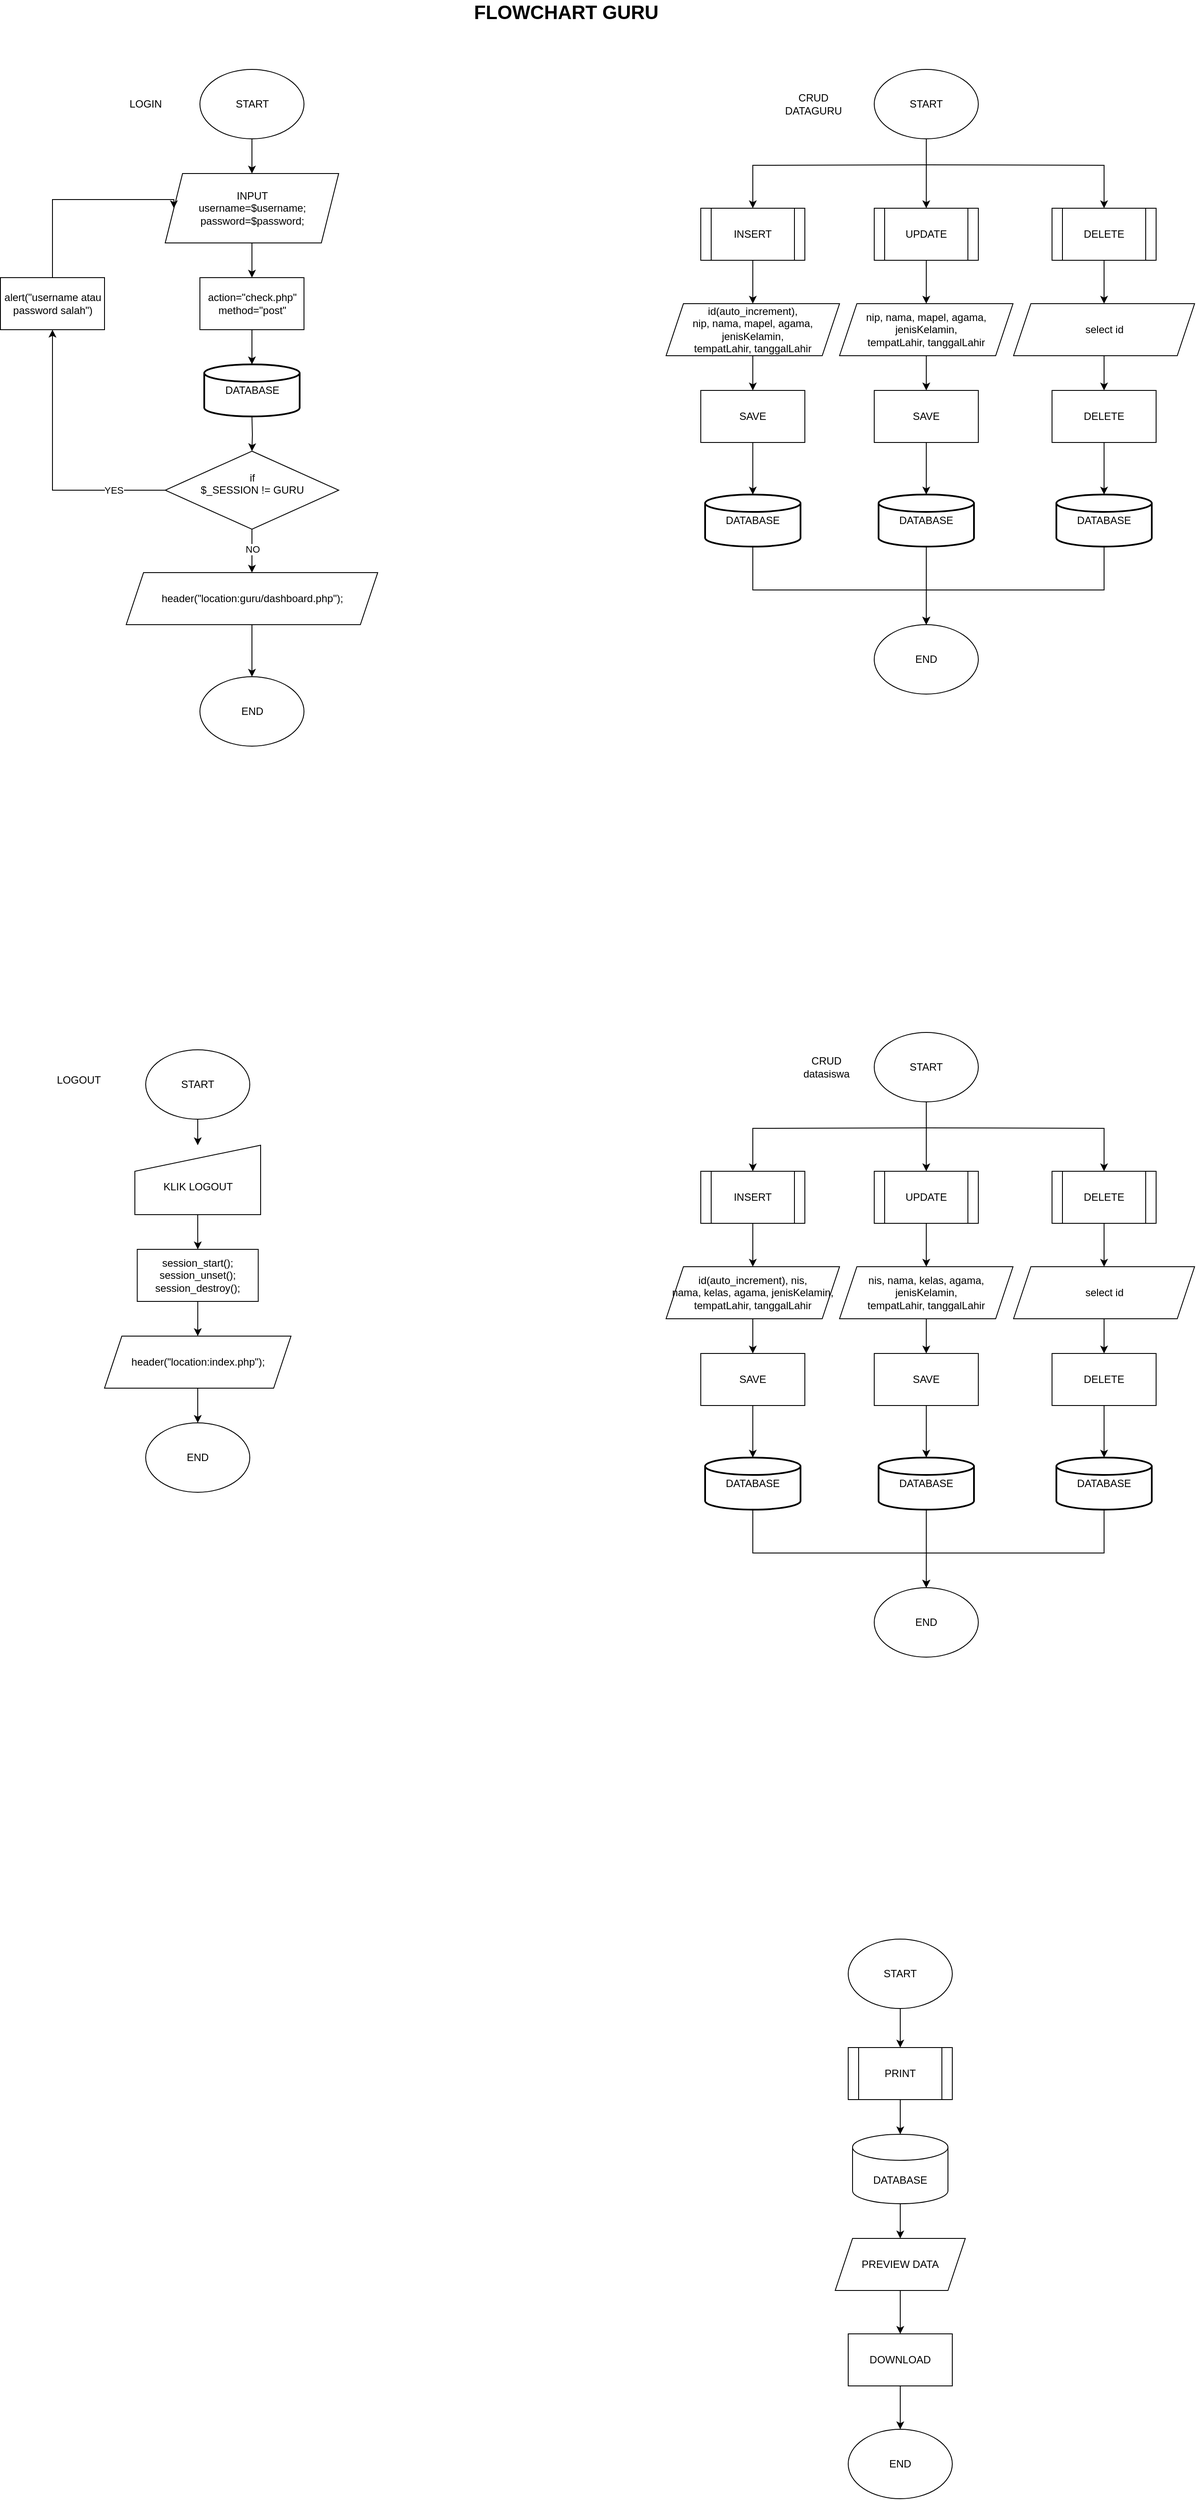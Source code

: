 <mxfile version="23.1.5" type="device">
  <diagram name="Halaman-1" id="jhKiT7shNILK_LdnaV0b">
    <mxGraphModel dx="1434" dy="836" grid="1" gridSize="10" guides="1" tooltips="1" connect="1" arrows="1" fold="1" page="1" pageScale="1" pageWidth="850" pageHeight="1100" math="0" shadow="0">
      <root>
        <mxCell id="0" />
        <mxCell id="1" parent="0" />
        <mxCell id="7dY4i0Wr1PNaSXAL7cvl-2" style="edgeStyle=orthogonalEdgeStyle;rounded=0;orthogonalLoop=1;jettySize=auto;html=1;exitX=0.5;exitY=1;exitDx=0;exitDy=0;" parent="1" source="7dY4i0Wr1PNaSXAL7cvl-3" target="7dY4i0Wr1PNaSXAL7cvl-5" edge="1">
          <mxGeometry relative="1" as="geometry" />
        </mxCell>
        <mxCell id="7dY4i0Wr1PNaSXAL7cvl-3" value="START" style="ellipse;whiteSpace=wrap;html=1;" parent="1" vertex="1">
          <mxGeometry x="432.5" y="120" width="120" height="80" as="geometry" />
        </mxCell>
        <mxCell id="7dY4i0Wr1PNaSXAL7cvl-4" style="edgeStyle=orthogonalEdgeStyle;rounded=0;orthogonalLoop=1;jettySize=auto;html=1;" parent="1" source="7dY4i0Wr1PNaSXAL7cvl-5" target="7dY4i0Wr1PNaSXAL7cvl-8" edge="1">
          <mxGeometry relative="1" as="geometry" />
        </mxCell>
        <mxCell id="7dY4i0Wr1PNaSXAL7cvl-5" value="INPUT &lt;br&gt;username=$username;&lt;br&gt;password=$password;" style="shape=parallelogram;perimeter=parallelogramPerimeter;whiteSpace=wrap;html=1;fixedSize=1;" parent="1" vertex="1">
          <mxGeometry x="392.5" y="240" width="200" height="80" as="geometry" />
        </mxCell>
        <mxCell id="7dY4i0Wr1PNaSXAL7cvl-6" style="edgeStyle=orthogonalEdgeStyle;rounded=0;orthogonalLoop=1;jettySize=auto;html=1;" parent="1" target="7dY4i0Wr1PNaSXAL7cvl-13" edge="1">
          <mxGeometry relative="1" as="geometry">
            <mxPoint x="492.5" y="520" as="sourcePoint" />
          </mxGeometry>
        </mxCell>
        <mxCell id="7dY4i0Wr1PNaSXAL7cvl-7" style="edgeStyle=orthogonalEdgeStyle;rounded=0;orthogonalLoop=1;jettySize=auto;html=1;" parent="1" source="7dY4i0Wr1PNaSXAL7cvl-8" target="7dY4i0Wr1PNaSXAL7cvl-49" edge="1">
          <mxGeometry relative="1" as="geometry" />
        </mxCell>
        <mxCell id="7dY4i0Wr1PNaSXAL7cvl-8" value="action=&quot;check.php&quot; method=&quot;post&quot;" style="rounded=0;whiteSpace=wrap;html=1;" parent="1" vertex="1">
          <mxGeometry x="432.5" y="360" width="120" height="60" as="geometry" />
        </mxCell>
        <mxCell id="7dY4i0Wr1PNaSXAL7cvl-9" style="edgeStyle=orthogonalEdgeStyle;rounded=0;orthogonalLoop=1;jettySize=auto;html=1;" parent="1" source="7dY4i0Wr1PNaSXAL7cvl-13" target="7dY4i0Wr1PNaSXAL7cvl-15" edge="1">
          <mxGeometry relative="1" as="geometry">
            <mxPoint x="262.5" y="600" as="targetPoint" />
          </mxGeometry>
        </mxCell>
        <mxCell id="7dY4i0Wr1PNaSXAL7cvl-10" value="YES" style="edgeLabel;html=1;align=center;verticalAlign=middle;resizable=0;points=[];" parent="7dY4i0Wr1PNaSXAL7cvl-9" vertex="1" connectable="0">
          <mxGeometry x="0.023" y="-2" relative="1" as="geometry">
            <mxPoint x="68" y="31" as="offset" />
          </mxGeometry>
        </mxCell>
        <mxCell id="7dY4i0Wr1PNaSXAL7cvl-11" style="edgeStyle=orthogonalEdgeStyle;rounded=0;orthogonalLoop=1;jettySize=auto;html=1;" parent="1" source="7dY4i0Wr1PNaSXAL7cvl-13" target="7dY4i0Wr1PNaSXAL7cvl-17" edge="1">
          <mxGeometry relative="1" as="geometry" />
        </mxCell>
        <mxCell id="7dY4i0Wr1PNaSXAL7cvl-12" value="NO" style="edgeLabel;html=1;align=center;verticalAlign=middle;resizable=0;points=[];" parent="7dY4i0Wr1PNaSXAL7cvl-11" vertex="1" connectable="0">
          <mxGeometry x="-0.4" y="2" relative="1" as="geometry">
            <mxPoint x="-2" y="8" as="offset" />
          </mxGeometry>
        </mxCell>
        <mxCell id="7dY4i0Wr1PNaSXAL7cvl-13" value="if &lt;br&gt;$_SESSION != GURU&lt;div&gt;&lt;br&gt;&lt;/div&gt;" style="rhombus;whiteSpace=wrap;html=1;" parent="1" vertex="1">
          <mxGeometry x="392.5" y="560" width="200" height="90" as="geometry" />
        </mxCell>
        <mxCell id="7dY4i0Wr1PNaSXAL7cvl-14" style="edgeStyle=orthogonalEdgeStyle;rounded=0;orthogonalLoop=1;jettySize=auto;html=1;entryX=0;entryY=0.5;entryDx=0;entryDy=0;exitX=0.5;exitY=0;exitDx=0;exitDy=0;" parent="1" source="7dY4i0Wr1PNaSXAL7cvl-15" target="7dY4i0Wr1PNaSXAL7cvl-5" edge="1">
          <mxGeometry relative="1" as="geometry">
            <Array as="points">
              <mxPoint x="262.5" y="270" />
            </Array>
          </mxGeometry>
        </mxCell>
        <mxCell id="7dY4i0Wr1PNaSXAL7cvl-15" value="alert(&quot;username atau password salah&quot;)" style="rounded=0;whiteSpace=wrap;html=1;" parent="1" vertex="1">
          <mxGeometry x="202.5" y="360" width="120" height="60" as="geometry" />
        </mxCell>
        <mxCell id="7dY4i0Wr1PNaSXAL7cvl-16" style="edgeStyle=orthogonalEdgeStyle;rounded=0;orthogonalLoop=1;jettySize=auto;html=1;" parent="1" source="7dY4i0Wr1PNaSXAL7cvl-17" target="7dY4i0Wr1PNaSXAL7cvl-18" edge="1">
          <mxGeometry relative="1" as="geometry" />
        </mxCell>
        <mxCell id="7dY4i0Wr1PNaSXAL7cvl-17" value="header(&quot;location:guru/dashboard.php&quot;);" style="shape=parallelogram;perimeter=parallelogramPerimeter;whiteSpace=wrap;html=1;fixedSize=1;" parent="1" vertex="1">
          <mxGeometry x="347.5" y="700" width="290" height="60" as="geometry" />
        </mxCell>
        <mxCell id="7dY4i0Wr1PNaSXAL7cvl-18" value="END" style="ellipse;whiteSpace=wrap;html=1;" parent="1" vertex="1">
          <mxGeometry x="432.5" y="820" width="120" height="80" as="geometry" />
        </mxCell>
        <mxCell id="7dY4i0Wr1PNaSXAL7cvl-19" style="edgeStyle=orthogonalEdgeStyle;rounded=0;orthogonalLoop=1;jettySize=auto;html=1;" parent="1" source="7dY4i0Wr1PNaSXAL7cvl-22" target="7dY4i0Wr1PNaSXAL7cvl-24" edge="1">
          <mxGeometry relative="1" as="geometry" />
        </mxCell>
        <mxCell id="7dY4i0Wr1PNaSXAL7cvl-20" style="edgeStyle=orthogonalEdgeStyle;rounded=0;orthogonalLoop=1;jettySize=auto;html=1;" parent="1" target="7dY4i0Wr1PNaSXAL7cvl-26" edge="1">
          <mxGeometry relative="1" as="geometry">
            <mxPoint x="1270" y="230" as="sourcePoint" />
          </mxGeometry>
        </mxCell>
        <mxCell id="7dY4i0Wr1PNaSXAL7cvl-21" style="edgeStyle=orthogonalEdgeStyle;rounded=0;orthogonalLoop=1;jettySize=auto;html=1;" parent="1" target="7dY4i0Wr1PNaSXAL7cvl-28" edge="1">
          <mxGeometry relative="1" as="geometry">
            <mxPoint x="1270" y="230" as="sourcePoint" />
          </mxGeometry>
        </mxCell>
        <mxCell id="7dY4i0Wr1PNaSXAL7cvl-22" value="START" style="ellipse;whiteSpace=wrap;html=1;" parent="1" vertex="1">
          <mxGeometry x="1210" y="120" width="120" height="80" as="geometry" />
        </mxCell>
        <mxCell id="7dY4i0Wr1PNaSXAL7cvl-23" style="edgeStyle=orthogonalEdgeStyle;rounded=0;orthogonalLoop=1;jettySize=auto;html=1;" parent="1" source="7dY4i0Wr1PNaSXAL7cvl-24" target="7dY4i0Wr1PNaSXAL7cvl-32" edge="1">
          <mxGeometry relative="1" as="geometry" />
        </mxCell>
        <mxCell id="7dY4i0Wr1PNaSXAL7cvl-24" value="UPDATE" style="shape=process;whiteSpace=wrap;html=1;backgroundOutline=1;" parent="1" vertex="1">
          <mxGeometry x="1210" y="280" width="120" height="60" as="geometry" />
        </mxCell>
        <mxCell id="7dY4i0Wr1PNaSXAL7cvl-25" style="edgeStyle=orthogonalEdgeStyle;rounded=0;orthogonalLoop=1;jettySize=auto;html=1;" parent="1" source="7dY4i0Wr1PNaSXAL7cvl-26" target="7dY4i0Wr1PNaSXAL7cvl-30" edge="1">
          <mxGeometry relative="1" as="geometry" />
        </mxCell>
        <mxCell id="7dY4i0Wr1PNaSXAL7cvl-26" value="INSERT" style="shape=process;whiteSpace=wrap;html=1;backgroundOutline=1;" parent="1" vertex="1">
          <mxGeometry x="1010" y="280" width="120" height="60" as="geometry" />
        </mxCell>
        <mxCell id="7dY4i0Wr1PNaSXAL7cvl-27" style="edgeStyle=orthogonalEdgeStyle;rounded=0;orthogonalLoop=1;jettySize=auto;html=1;" parent="1" source="7dY4i0Wr1PNaSXAL7cvl-28" target="7dY4i0Wr1PNaSXAL7cvl-34" edge="1">
          <mxGeometry relative="1" as="geometry" />
        </mxCell>
        <mxCell id="7dY4i0Wr1PNaSXAL7cvl-28" value="DELETE" style="shape=process;whiteSpace=wrap;html=1;backgroundOutline=1;" parent="1" vertex="1">
          <mxGeometry x="1415" y="280" width="120" height="60" as="geometry" />
        </mxCell>
        <mxCell id="7dY4i0Wr1PNaSXAL7cvl-29" style="edgeStyle=orthogonalEdgeStyle;rounded=0;orthogonalLoop=1;jettySize=auto;html=1;exitX=0.5;exitY=1;exitDx=0;exitDy=0;" parent="1" source="7dY4i0Wr1PNaSXAL7cvl-30" target="7dY4i0Wr1PNaSXAL7cvl-37" edge="1">
          <mxGeometry relative="1" as="geometry" />
        </mxCell>
        <mxCell id="7dY4i0Wr1PNaSXAL7cvl-30" value="id(auto_increment),&lt;br&gt;nip, nama, mapel, agama, jenisKelamin,&lt;br&gt;tempatLahir, tanggalLahir" style="shape=parallelogram;perimeter=parallelogramPerimeter;whiteSpace=wrap;html=1;fixedSize=1;" parent="1" vertex="1">
          <mxGeometry x="970" y="390" width="200" height="60" as="geometry" />
        </mxCell>
        <mxCell id="7dY4i0Wr1PNaSXAL7cvl-31" style="edgeStyle=orthogonalEdgeStyle;rounded=0;orthogonalLoop=1;jettySize=auto;html=1;" parent="1" source="7dY4i0Wr1PNaSXAL7cvl-32" target="7dY4i0Wr1PNaSXAL7cvl-39" edge="1">
          <mxGeometry relative="1" as="geometry" />
        </mxCell>
        <mxCell id="7dY4i0Wr1PNaSXAL7cvl-32" value="nip, nama, mapel, agama, jenisKelamin,&lt;br&gt;tempatLahir, tanggalLahir" style="shape=parallelogram;perimeter=parallelogramPerimeter;whiteSpace=wrap;html=1;fixedSize=1;" parent="1" vertex="1">
          <mxGeometry x="1170" y="390" width="200" height="60" as="geometry" />
        </mxCell>
        <mxCell id="7dY4i0Wr1PNaSXAL7cvl-33" style="edgeStyle=orthogonalEdgeStyle;rounded=0;orthogonalLoop=1;jettySize=auto;html=1;" parent="1" source="7dY4i0Wr1PNaSXAL7cvl-34" target="7dY4i0Wr1PNaSXAL7cvl-41" edge="1">
          <mxGeometry relative="1" as="geometry" />
        </mxCell>
        <mxCell id="7dY4i0Wr1PNaSXAL7cvl-34" value="select id" style="shape=parallelogram;perimeter=parallelogramPerimeter;whiteSpace=wrap;html=1;fixedSize=1;" parent="1" vertex="1">
          <mxGeometry x="1370.63" y="390" width="208.75" height="60" as="geometry" />
        </mxCell>
        <mxCell id="7dY4i0Wr1PNaSXAL7cvl-35" value="&lt;font style=&quot;font-size: 22px;&quot;&gt;FLOWCHART GURU&lt;/font&gt;" style="text;html=1;align=center;verticalAlign=middle;whiteSpace=wrap;rounded=0;fontStyle=1" parent="1" vertex="1">
          <mxGeometry x="710" y="40" width="290" height="30" as="geometry" />
        </mxCell>
        <mxCell id="7dY4i0Wr1PNaSXAL7cvl-36" style="edgeStyle=orthogonalEdgeStyle;rounded=0;orthogonalLoop=1;jettySize=auto;html=1;" parent="1" source="7dY4i0Wr1PNaSXAL7cvl-37" target="7dY4i0Wr1PNaSXAL7cvl-43" edge="1">
          <mxGeometry relative="1" as="geometry" />
        </mxCell>
        <mxCell id="7dY4i0Wr1PNaSXAL7cvl-37" value="SAVE" style="rounded=0;whiteSpace=wrap;html=1;" parent="1" vertex="1">
          <mxGeometry x="1010" y="490" width="120" height="60" as="geometry" />
        </mxCell>
        <mxCell id="7dY4i0Wr1PNaSXAL7cvl-38" style="edgeStyle=orthogonalEdgeStyle;rounded=0;orthogonalLoop=1;jettySize=auto;html=1;" parent="1" source="7dY4i0Wr1PNaSXAL7cvl-39" target="7dY4i0Wr1PNaSXAL7cvl-47" edge="1">
          <mxGeometry relative="1" as="geometry">
            <mxPoint x="1270" y="610" as="targetPoint" />
          </mxGeometry>
        </mxCell>
        <mxCell id="7dY4i0Wr1PNaSXAL7cvl-39" value="SAVE" style="rounded=0;whiteSpace=wrap;html=1;" parent="1" vertex="1">
          <mxGeometry x="1210" y="490" width="120" height="60" as="geometry" />
        </mxCell>
        <mxCell id="7dY4i0Wr1PNaSXAL7cvl-40" style="edgeStyle=orthogonalEdgeStyle;rounded=0;orthogonalLoop=1;jettySize=auto;html=1;" parent="1" source="7dY4i0Wr1PNaSXAL7cvl-41" target="7dY4i0Wr1PNaSXAL7cvl-45" edge="1">
          <mxGeometry relative="1" as="geometry" />
        </mxCell>
        <mxCell id="7dY4i0Wr1PNaSXAL7cvl-41" value="DELETE" style="rounded=0;whiteSpace=wrap;html=1;" parent="1" vertex="1">
          <mxGeometry x="1415" y="490" width="120" height="60" as="geometry" />
        </mxCell>
        <mxCell id="7dY4i0Wr1PNaSXAL7cvl-42" style="edgeStyle=orthogonalEdgeStyle;rounded=0;orthogonalLoop=1;jettySize=auto;html=1;entryX=0.5;entryY=0;entryDx=0;entryDy=0;" parent="1" source="7dY4i0Wr1PNaSXAL7cvl-43" target="7dY4i0Wr1PNaSXAL7cvl-48" edge="1">
          <mxGeometry relative="1" as="geometry">
            <Array as="points">
              <mxPoint x="1070" y="720" />
              <mxPoint x="1270" y="720" />
            </Array>
          </mxGeometry>
        </mxCell>
        <mxCell id="7dY4i0Wr1PNaSXAL7cvl-43" value="DATABASE" style="strokeWidth=2;html=1;shape=mxgraph.flowchart.database;whiteSpace=wrap;" parent="1" vertex="1">
          <mxGeometry x="1015" y="610" width="110" height="60" as="geometry" />
        </mxCell>
        <mxCell id="7dY4i0Wr1PNaSXAL7cvl-44" style="edgeStyle=orthogonalEdgeStyle;rounded=0;orthogonalLoop=1;jettySize=auto;html=1;" parent="1" source="7dY4i0Wr1PNaSXAL7cvl-45" target="7dY4i0Wr1PNaSXAL7cvl-48" edge="1">
          <mxGeometry relative="1" as="geometry">
            <Array as="points">
              <mxPoint x="1475" y="720" />
              <mxPoint x="1270" y="720" />
            </Array>
          </mxGeometry>
        </mxCell>
        <mxCell id="7dY4i0Wr1PNaSXAL7cvl-45" value="DATABASE" style="strokeWidth=2;html=1;shape=mxgraph.flowchart.database;whiteSpace=wrap;" parent="1" vertex="1">
          <mxGeometry x="1420" y="610" width="110" height="60" as="geometry" />
        </mxCell>
        <mxCell id="7dY4i0Wr1PNaSXAL7cvl-46" style="edgeStyle=orthogonalEdgeStyle;rounded=0;orthogonalLoop=1;jettySize=auto;html=1;" parent="1" source="7dY4i0Wr1PNaSXAL7cvl-47" target="7dY4i0Wr1PNaSXAL7cvl-48" edge="1">
          <mxGeometry relative="1" as="geometry" />
        </mxCell>
        <mxCell id="7dY4i0Wr1PNaSXAL7cvl-47" value="DATABASE" style="strokeWidth=2;html=1;shape=mxgraph.flowchart.database;whiteSpace=wrap;" parent="1" vertex="1">
          <mxGeometry x="1215" y="610" width="110" height="60" as="geometry" />
        </mxCell>
        <mxCell id="7dY4i0Wr1PNaSXAL7cvl-48" value="END" style="ellipse;whiteSpace=wrap;html=1;" parent="1" vertex="1">
          <mxGeometry x="1210" y="760" width="120" height="80" as="geometry" />
        </mxCell>
        <mxCell id="7dY4i0Wr1PNaSXAL7cvl-49" value="DATABASE" style="strokeWidth=2;html=1;shape=mxgraph.flowchart.database;whiteSpace=wrap;" parent="1" vertex="1">
          <mxGeometry x="437.5" y="460" width="110" height="60" as="geometry" />
        </mxCell>
        <mxCell id="7dY4i0Wr1PNaSXAL7cvl-110" value="CRUD DATAGURU" style="text;html=1;align=center;verticalAlign=middle;whiteSpace=wrap;rounded=0;" parent="1" vertex="1">
          <mxGeometry x="1110" y="145" width="60" height="30" as="geometry" />
        </mxCell>
        <mxCell id="7dY4i0Wr1PNaSXAL7cvl-111" value="LOGIN" style="text;html=1;align=center;verticalAlign=middle;whiteSpace=wrap;rounded=0;" parent="1" vertex="1">
          <mxGeometry x="340" y="145" width="60" height="30" as="geometry" />
        </mxCell>
        <mxCell id="7dY4i0Wr1PNaSXAL7cvl-125" style="edgeStyle=orthogonalEdgeStyle;rounded=0;orthogonalLoop=1;jettySize=auto;html=1;" parent="1" source="7dY4i0Wr1PNaSXAL7cvl-121" target="7dY4i0Wr1PNaSXAL7cvl-122" edge="1">
          <mxGeometry relative="1" as="geometry" />
        </mxCell>
        <mxCell id="7dY4i0Wr1PNaSXAL7cvl-121" value="START" style="ellipse;whiteSpace=wrap;html=1;" parent="1" vertex="1">
          <mxGeometry x="370" y="1250" width="120" height="80" as="geometry" />
        </mxCell>
        <mxCell id="7dY4i0Wr1PNaSXAL7cvl-126" style="edgeStyle=orthogonalEdgeStyle;rounded=0;orthogonalLoop=1;jettySize=auto;html=1;" parent="1" source="7dY4i0Wr1PNaSXAL7cvl-122" target="7dY4i0Wr1PNaSXAL7cvl-123" edge="1">
          <mxGeometry relative="1" as="geometry" />
        </mxCell>
        <mxCell id="7dY4i0Wr1PNaSXAL7cvl-122" value="&lt;br&gt;KLIK LOGOUT" style="shape=manualInput;whiteSpace=wrap;html=1;" parent="1" vertex="1">
          <mxGeometry x="357.5" y="1360" width="145" height="80" as="geometry" />
        </mxCell>
        <mxCell id="7dY4i0Wr1PNaSXAL7cvl-129" style="edgeStyle=orthogonalEdgeStyle;rounded=0;orthogonalLoop=1;jettySize=auto;html=1;" parent="1" source="7dY4i0Wr1PNaSXAL7cvl-123" target="7dY4i0Wr1PNaSXAL7cvl-127" edge="1">
          <mxGeometry relative="1" as="geometry" />
        </mxCell>
        <mxCell id="7dY4i0Wr1PNaSXAL7cvl-123" value="session_start();&lt;br&gt;session_unset();&lt;br&gt;session_destroy();" style="rounded=0;whiteSpace=wrap;html=1;" parent="1" vertex="1">
          <mxGeometry x="360.25" y="1480" width="139.5" height="60" as="geometry" />
        </mxCell>
        <mxCell id="7dY4i0Wr1PNaSXAL7cvl-131" style="edgeStyle=orthogonalEdgeStyle;rounded=0;orthogonalLoop=1;jettySize=auto;html=1;" parent="1" source="7dY4i0Wr1PNaSXAL7cvl-127" target="7dY4i0Wr1PNaSXAL7cvl-130" edge="1">
          <mxGeometry relative="1" as="geometry" />
        </mxCell>
        <mxCell id="7dY4i0Wr1PNaSXAL7cvl-127" value="header(&quot;location:index.php&quot;);" style="shape=parallelogram;perimeter=parallelogramPerimeter;whiteSpace=wrap;html=1;fixedSize=1;" parent="1" vertex="1">
          <mxGeometry x="322.5" y="1580" width="215" height="60" as="geometry" />
        </mxCell>
        <mxCell id="7dY4i0Wr1PNaSXAL7cvl-130" value="END" style="ellipse;whiteSpace=wrap;html=1;" parent="1" vertex="1">
          <mxGeometry x="370" y="1680" width="120" height="80" as="geometry" />
        </mxCell>
        <mxCell id="7dY4i0Wr1PNaSXAL7cvl-132" value="LOGOUT" style="text;html=1;align=center;verticalAlign=middle;whiteSpace=wrap;rounded=0;" parent="1" vertex="1">
          <mxGeometry x="263" y="1270" width="60" height="30" as="geometry" />
        </mxCell>
        <mxCell id="MPM3UFvQM2jCZIdIPcRH-1" style="edgeStyle=orthogonalEdgeStyle;rounded=0;orthogonalLoop=1;jettySize=auto;html=1;" parent="1" source="MPM3UFvQM2jCZIdIPcRH-4" target="MPM3UFvQM2jCZIdIPcRH-6" edge="1">
          <mxGeometry relative="1" as="geometry" />
        </mxCell>
        <mxCell id="MPM3UFvQM2jCZIdIPcRH-2" style="edgeStyle=orthogonalEdgeStyle;rounded=0;orthogonalLoop=1;jettySize=auto;html=1;" parent="1" target="MPM3UFvQM2jCZIdIPcRH-8" edge="1">
          <mxGeometry relative="1" as="geometry">
            <mxPoint x="1270" y="1340" as="sourcePoint" />
          </mxGeometry>
        </mxCell>
        <mxCell id="MPM3UFvQM2jCZIdIPcRH-3" style="edgeStyle=orthogonalEdgeStyle;rounded=0;orthogonalLoop=1;jettySize=auto;html=1;" parent="1" target="MPM3UFvQM2jCZIdIPcRH-10" edge="1">
          <mxGeometry relative="1" as="geometry">
            <mxPoint x="1270" y="1340" as="sourcePoint" />
          </mxGeometry>
        </mxCell>
        <mxCell id="MPM3UFvQM2jCZIdIPcRH-4" value="START" style="ellipse;whiteSpace=wrap;html=1;" parent="1" vertex="1">
          <mxGeometry x="1210" y="1230" width="120" height="80" as="geometry" />
        </mxCell>
        <mxCell id="MPM3UFvQM2jCZIdIPcRH-5" style="edgeStyle=orthogonalEdgeStyle;rounded=0;orthogonalLoop=1;jettySize=auto;html=1;" parent="1" source="MPM3UFvQM2jCZIdIPcRH-6" target="MPM3UFvQM2jCZIdIPcRH-14" edge="1">
          <mxGeometry relative="1" as="geometry" />
        </mxCell>
        <mxCell id="MPM3UFvQM2jCZIdIPcRH-6" value="UPDATE" style="shape=process;whiteSpace=wrap;html=1;backgroundOutline=1;" parent="1" vertex="1">
          <mxGeometry x="1210" y="1390" width="120" height="60" as="geometry" />
        </mxCell>
        <mxCell id="MPM3UFvQM2jCZIdIPcRH-7" style="edgeStyle=orthogonalEdgeStyle;rounded=0;orthogonalLoop=1;jettySize=auto;html=1;" parent="1" source="MPM3UFvQM2jCZIdIPcRH-8" target="MPM3UFvQM2jCZIdIPcRH-12" edge="1">
          <mxGeometry relative="1" as="geometry" />
        </mxCell>
        <mxCell id="MPM3UFvQM2jCZIdIPcRH-8" value="INSERT" style="shape=process;whiteSpace=wrap;html=1;backgroundOutline=1;" parent="1" vertex="1">
          <mxGeometry x="1010" y="1390" width="120" height="60" as="geometry" />
        </mxCell>
        <mxCell id="MPM3UFvQM2jCZIdIPcRH-9" style="edgeStyle=orthogonalEdgeStyle;rounded=0;orthogonalLoop=1;jettySize=auto;html=1;" parent="1" source="MPM3UFvQM2jCZIdIPcRH-10" target="MPM3UFvQM2jCZIdIPcRH-16" edge="1">
          <mxGeometry relative="1" as="geometry" />
        </mxCell>
        <mxCell id="MPM3UFvQM2jCZIdIPcRH-10" value="DELETE" style="shape=process;whiteSpace=wrap;html=1;backgroundOutline=1;" parent="1" vertex="1">
          <mxGeometry x="1415" y="1390" width="120" height="60" as="geometry" />
        </mxCell>
        <mxCell id="MPM3UFvQM2jCZIdIPcRH-11" style="edgeStyle=orthogonalEdgeStyle;rounded=0;orthogonalLoop=1;jettySize=auto;html=1;exitX=0.5;exitY=1;exitDx=0;exitDy=0;" parent="1" source="MPM3UFvQM2jCZIdIPcRH-12" target="MPM3UFvQM2jCZIdIPcRH-18" edge="1">
          <mxGeometry relative="1" as="geometry" />
        </mxCell>
        <mxCell id="MPM3UFvQM2jCZIdIPcRH-12" value="id(auto_increment), nis, &lt;br&gt;nama, kelas, agama, jenisKelamin, tempatLahir, tanggalLahir" style="shape=parallelogram;perimeter=parallelogramPerimeter;whiteSpace=wrap;html=1;fixedSize=1;" parent="1" vertex="1">
          <mxGeometry x="970" y="1500" width="200" height="60" as="geometry" />
        </mxCell>
        <mxCell id="MPM3UFvQM2jCZIdIPcRH-13" style="edgeStyle=orthogonalEdgeStyle;rounded=0;orthogonalLoop=1;jettySize=auto;html=1;" parent="1" source="MPM3UFvQM2jCZIdIPcRH-14" target="MPM3UFvQM2jCZIdIPcRH-20" edge="1">
          <mxGeometry relative="1" as="geometry" />
        </mxCell>
        <mxCell id="MPM3UFvQM2jCZIdIPcRH-14" value="nis, nama, kelas, agama, jenisKelamin,&lt;br&gt;tempatLahir, tanggalLahir" style="shape=parallelogram;perimeter=parallelogramPerimeter;whiteSpace=wrap;html=1;fixedSize=1;" parent="1" vertex="1">
          <mxGeometry x="1170" y="1500" width="200" height="60" as="geometry" />
        </mxCell>
        <mxCell id="MPM3UFvQM2jCZIdIPcRH-15" style="edgeStyle=orthogonalEdgeStyle;rounded=0;orthogonalLoop=1;jettySize=auto;html=1;" parent="1" source="MPM3UFvQM2jCZIdIPcRH-16" target="MPM3UFvQM2jCZIdIPcRH-22" edge="1">
          <mxGeometry relative="1" as="geometry" />
        </mxCell>
        <mxCell id="MPM3UFvQM2jCZIdIPcRH-16" value="select id" style="shape=parallelogram;perimeter=parallelogramPerimeter;whiteSpace=wrap;html=1;fixedSize=1;" parent="1" vertex="1">
          <mxGeometry x="1370.63" y="1500" width="208.75" height="60" as="geometry" />
        </mxCell>
        <mxCell id="MPM3UFvQM2jCZIdIPcRH-17" style="edgeStyle=orthogonalEdgeStyle;rounded=0;orthogonalLoop=1;jettySize=auto;html=1;" parent="1" source="MPM3UFvQM2jCZIdIPcRH-18" target="MPM3UFvQM2jCZIdIPcRH-24" edge="1">
          <mxGeometry relative="1" as="geometry" />
        </mxCell>
        <mxCell id="MPM3UFvQM2jCZIdIPcRH-18" value="SAVE" style="rounded=0;whiteSpace=wrap;html=1;" parent="1" vertex="1">
          <mxGeometry x="1010" y="1600" width="120" height="60" as="geometry" />
        </mxCell>
        <mxCell id="MPM3UFvQM2jCZIdIPcRH-19" style="edgeStyle=orthogonalEdgeStyle;rounded=0;orthogonalLoop=1;jettySize=auto;html=1;" parent="1" source="MPM3UFvQM2jCZIdIPcRH-20" target="MPM3UFvQM2jCZIdIPcRH-28" edge="1">
          <mxGeometry relative="1" as="geometry">
            <mxPoint x="1270" y="1720" as="targetPoint" />
          </mxGeometry>
        </mxCell>
        <mxCell id="MPM3UFvQM2jCZIdIPcRH-20" value="SAVE" style="rounded=0;whiteSpace=wrap;html=1;" parent="1" vertex="1">
          <mxGeometry x="1210" y="1600" width="120" height="60" as="geometry" />
        </mxCell>
        <mxCell id="MPM3UFvQM2jCZIdIPcRH-21" style="edgeStyle=orthogonalEdgeStyle;rounded=0;orthogonalLoop=1;jettySize=auto;html=1;" parent="1" source="MPM3UFvQM2jCZIdIPcRH-22" target="MPM3UFvQM2jCZIdIPcRH-26" edge="1">
          <mxGeometry relative="1" as="geometry" />
        </mxCell>
        <mxCell id="MPM3UFvQM2jCZIdIPcRH-22" value="DELETE" style="rounded=0;whiteSpace=wrap;html=1;" parent="1" vertex="1">
          <mxGeometry x="1415" y="1600" width="120" height="60" as="geometry" />
        </mxCell>
        <mxCell id="MPM3UFvQM2jCZIdIPcRH-23" style="edgeStyle=orthogonalEdgeStyle;rounded=0;orthogonalLoop=1;jettySize=auto;html=1;entryX=0.5;entryY=0;entryDx=0;entryDy=0;" parent="1" source="MPM3UFvQM2jCZIdIPcRH-24" target="MPM3UFvQM2jCZIdIPcRH-29" edge="1">
          <mxGeometry relative="1" as="geometry">
            <Array as="points">
              <mxPoint x="1070" y="1830" />
              <mxPoint x="1270" y="1830" />
            </Array>
          </mxGeometry>
        </mxCell>
        <mxCell id="MPM3UFvQM2jCZIdIPcRH-24" value="DATABASE" style="strokeWidth=2;html=1;shape=mxgraph.flowchart.database;whiteSpace=wrap;" parent="1" vertex="1">
          <mxGeometry x="1015" y="1720" width="110" height="60" as="geometry" />
        </mxCell>
        <mxCell id="MPM3UFvQM2jCZIdIPcRH-25" style="edgeStyle=orthogonalEdgeStyle;rounded=0;orthogonalLoop=1;jettySize=auto;html=1;" parent="1" source="MPM3UFvQM2jCZIdIPcRH-26" target="MPM3UFvQM2jCZIdIPcRH-29" edge="1">
          <mxGeometry relative="1" as="geometry">
            <Array as="points">
              <mxPoint x="1475" y="1830" />
              <mxPoint x="1270" y="1830" />
            </Array>
          </mxGeometry>
        </mxCell>
        <mxCell id="MPM3UFvQM2jCZIdIPcRH-26" value="DATABASE" style="strokeWidth=2;html=1;shape=mxgraph.flowchart.database;whiteSpace=wrap;" parent="1" vertex="1">
          <mxGeometry x="1420" y="1720" width="110" height="60" as="geometry" />
        </mxCell>
        <mxCell id="MPM3UFvQM2jCZIdIPcRH-27" style="edgeStyle=orthogonalEdgeStyle;rounded=0;orthogonalLoop=1;jettySize=auto;html=1;" parent="1" source="MPM3UFvQM2jCZIdIPcRH-28" target="MPM3UFvQM2jCZIdIPcRH-29" edge="1">
          <mxGeometry relative="1" as="geometry" />
        </mxCell>
        <mxCell id="MPM3UFvQM2jCZIdIPcRH-28" value="DATABASE" style="strokeWidth=2;html=1;shape=mxgraph.flowchart.database;whiteSpace=wrap;" parent="1" vertex="1">
          <mxGeometry x="1215" y="1720" width="110" height="60" as="geometry" />
        </mxCell>
        <mxCell id="MPM3UFvQM2jCZIdIPcRH-29" value="END" style="ellipse;whiteSpace=wrap;html=1;" parent="1" vertex="1">
          <mxGeometry x="1210" y="1870" width="120" height="80" as="geometry" />
        </mxCell>
        <mxCell id="MPM3UFvQM2jCZIdIPcRH-30" value="CRUD datasiswa" style="text;html=1;align=center;verticalAlign=middle;whiteSpace=wrap;rounded=0;" parent="1" vertex="1">
          <mxGeometry x="1125" y="1255" width="60" height="30" as="geometry" />
        </mxCell>
        <mxCell id="Yf-bqF0_KcudpbahM5bq-1" style="edgeStyle=orthogonalEdgeStyle;rounded=0;orthogonalLoop=1;jettySize=auto;html=1;exitX=0.5;exitY=1;exitDx=0;exitDy=0;" parent="1" source="Yf-bqF0_KcudpbahM5bq-2" target="Yf-bqF0_KcudpbahM5bq-4" edge="1">
          <mxGeometry relative="1" as="geometry" />
        </mxCell>
        <mxCell id="Yf-bqF0_KcudpbahM5bq-2" value="START" style="ellipse;whiteSpace=wrap;html=1;" parent="1" vertex="1">
          <mxGeometry x="1180" y="2275" width="120" height="80" as="geometry" />
        </mxCell>
        <mxCell id="Yf-bqF0_KcudpbahM5bq-3" style="edgeStyle=orthogonalEdgeStyle;rounded=0;orthogonalLoop=1;jettySize=auto;html=1;" parent="1" source="Yf-bqF0_KcudpbahM5bq-4" target="Yf-bqF0_KcudpbahM5bq-8" edge="1">
          <mxGeometry relative="1" as="geometry" />
        </mxCell>
        <mxCell id="Yf-bqF0_KcudpbahM5bq-4" value="PRINT" style="shape=process;whiteSpace=wrap;html=1;backgroundOutline=1;" parent="1" vertex="1">
          <mxGeometry x="1180" y="2400" width="120" height="60" as="geometry" />
        </mxCell>
        <mxCell id="Yf-bqF0_KcudpbahM5bq-5" style="edgeStyle=orthogonalEdgeStyle;rounded=0;orthogonalLoop=1;jettySize=auto;html=1;" parent="1" source="Yf-bqF0_KcudpbahM5bq-6" target="Yf-bqF0_KcudpbahM5bq-10" edge="1">
          <mxGeometry relative="1" as="geometry" />
        </mxCell>
        <mxCell id="Yf-bqF0_KcudpbahM5bq-6" value="PREVIEW DATA" style="shape=parallelogram;perimeter=parallelogramPerimeter;whiteSpace=wrap;html=1;fixedSize=1;" parent="1" vertex="1">
          <mxGeometry x="1165" y="2620" width="150" height="60" as="geometry" />
        </mxCell>
        <mxCell id="Yf-bqF0_KcudpbahM5bq-7" style="edgeStyle=orthogonalEdgeStyle;rounded=0;orthogonalLoop=1;jettySize=auto;html=1;" parent="1" source="Yf-bqF0_KcudpbahM5bq-8" target="Yf-bqF0_KcudpbahM5bq-6" edge="1">
          <mxGeometry relative="1" as="geometry" />
        </mxCell>
        <mxCell id="Yf-bqF0_KcudpbahM5bq-8" value="DATABASE" style="shape=cylinder3;whiteSpace=wrap;html=1;boundedLbl=1;backgroundOutline=1;size=15;" parent="1" vertex="1">
          <mxGeometry x="1185" y="2500" width="110" height="80" as="geometry" />
        </mxCell>
        <mxCell id="Yf-bqF0_KcudpbahM5bq-9" style="edgeStyle=orthogonalEdgeStyle;rounded=0;orthogonalLoop=1;jettySize=auto;html=1;" parent="1" source="Yf-bqF0_KcudpbahM5bq-10" target="Yf-bqF0_KcudpbahM5bq-11" edge="1">
          <mxGeometry relative="1" as="geometry" />
        </mxCell>
        <mxCell id="Yf-bqF0_KcudpbahM5bq-10" value="DOWNLOAD" style="rounded=0;whiteSpace=wrap;html=1;" parent="1" vertex="1">
          <mxGeometry x="1180" y="2730" width="120" height="60" as="geometry" />
        </mxCell>
        <mxCell id="Yf-bqF0_KcudpbahM5bq-11" value="END" style="ellipse;whiteSpace=wrap;html=1;" parent="1" vertex="1">
          <mxGeometry x="1180" y="2840" width="120" height="80" as="geometry" />
        </mxCell>
      </root>
    </mxGraphModel>
  </diagram>
</mxfile>
